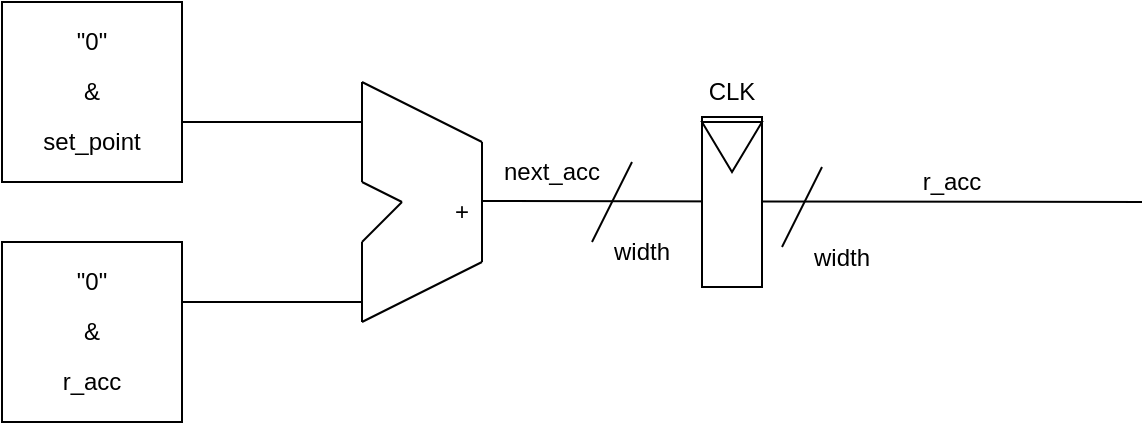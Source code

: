 <mxfile version="24.0.0" type="github">
  <diagram name="Page-1" id="cMfeeuoLziK42vMgpFFL">
    <mxGraphModel dx="1434" dy="795" grid="1" gridSize="10" guides="1" tooltips="1" connect="1" arrows="1" fold="1" page="1" pageScale="1" pageWidth="850" pageHeight="1100" math="0" shadow="0">
      <root>
        <mxCell id="0" />
        <mxCell id="1" parent="0" />
        <mxCell id="QD1RgbuTIPwoP_mnovIm-10" value="" style="group" vertex="1" connectable="0" parent="1">
          <mxGeometry x="120" y="290" width="90" height="90" as="geometry" />
        </mxCell>
        <mxCell id="QD1RgbuTIPwoP_mnovIm-6" value="" style="rounded=0;whiteSpace=wrap;html=1;" vertex="1" parent="QD1RgbuTIPwoP_mnovIm-10">
          <mxGeometry width="90" height="90" as="geometry" />
        </mxCell>
        <mxCell id="QD1RgbuTIPwoP_mnovIm-7" value="&quot;0&quot;" style="text;html=1;align=center;verticalAlign=middle;whiteSpace=wrap;rounded=0;" vertex="1" parent="QD1RgbuTIPwoP_mnovIm-10">
          <mxGeometry x="30" y="10" width="30" height="20" as="geometry" />
        </mxCell>
        <mxCell id="QD1RgbuTIPwoP_mnovIm-8" value="&amp;amp;" style="text;html=1;align=center;verticalAlign=middle;whiteSpace=wrap;rounded=0;" vertex="1" parent="QD1RgbuTIPwoP_mnovIm-10">
          <mxGeometry x="30" y="35" width="30" height="20" as="geometry" />
        </mxCell>
        <mxCell id="QD1RgbuTIPwoP_mnovIm-9" value="r_acc" style="text;html=1;align=center;verticalAlign=middle;whiteSpace=wrap;rounded=0;" vertex="1" parent="QD1RgbuTIPwoP_mnovIm-10">
          <mxGeometry x="30" y="60" width="30" height="20" as="geometry" />
        </mxCell>
        <mxCell id="QD1RgbuTIPwoP_mnovIm-11" value="" style="group" vertex="1" connectable="0" parent="1">
          <mxGeometry x="120" y="170" width="90" height="90" as="geometry" />
        </mxCell>
        <mxCell id="QD1RgbuTIPwoP_mnovIm-1" value="" style="rounded=0;whiteSpace=wrap;html=1;" vertex="1" parent="QD1RgbuTIPwoP_mnovIm-11">
          <mxGeometry width="90" height="90" as="geometry" />
        </mxCell>
        <mxCell id="QD1RgbuTIPwoP_mnovIm-2" value="&quot;0&quot;" style="text;html=1;align=center;verticalAlign=middle;whiteSpace=wrap;rounded=0;" vertex="1" parent="QD1RgbuTIPwoP_mnovIm-11">
          <mxGeometry x="30" y="10" width="30" height="20" as="geometry" />
        </mxCell>
        <mxCell id="QD1RgbuTIPwoP_mnovIm-4" value="&amp;amp;" style="text;html=1;align=center;verticalAlign=middle;whiteSpace=wrap;rounded=0;" vertex="1" parent="QD1RgbuTIPwoP_mnovIm-11">
          <mxGeometry x="30" y="35" width="30" height="20" as="geometry" />
        </mxCell>
        <mxCell id="QD1RgbuTIPwoP_mnovIm-5" value="set_point" style="text;html=1;align=center;verticalAlign=middle;whiteSpace=wrap;rounded=0;" vertex="1" parent="QD1RgbuTIPwoP_mnovIm-11">
          <mxGeometry x="30" y="60" width="30" height="20" as="geometry" />
        </mxCell>
        <mxCell id="QD1RgbuTIPwoP_mnovIm-23" value="" style="group" vertex="1" connectable="0" parent="1">
          <mxGeometry x="300" y="210" width="125" height="120" as="geometry" />
        </mxCell>
        <mxCell id="QD1RgbuTIPwoP_mnovIm-16" value="" style="endArrow=none;html=1;rounded=0;" edge="1" parent="QD1RgbuTIPwoP_mnovIm-23">
          <mxGeometry width="50" height="50" relative="1" as="geometry">
            <mxPoint y="120" as="sourcePoint" />
            <mxPoint x="60" y="90" as="targetPoint" />
          </mxGeometry>
        </mxCell>
        <mxCell id="QD1RgbuTIPwoP_mnovIm-17" value="" style="endArrow=none;html=1;rounded=0;" edge="1" parent="QD1RgbuTIPwoP_mnovIm-23">
          <mxGeometry width="50" height="50" relative="1" as="geometry">
            <mxPoint x="60" y="90" as="sourcePoint" />
            <mxPoint x="60" y="30" as="targetPoint" />
          </mxGeometry>
        </mxCell>
        <mxCell id="QD1RgbuTIPwoP_mnovIm-18" value="" style="endArrow=none;html=1;rounded=0;" edge="1" parent="QD1RgbuTIPwoP_mnovIm-23">
          <mxGeometry width="50" height="50" relative="1" as="geometry">
            <mxPoint as="sourcePoint" />
            <mxPoint x="60" y="30" as="targetPoint" />
          </mxGeometry>
        </mxCell>
        <mxCell id="QD1RgbuTIPwoP_mnovIm-19" value="" style="endArrow=none;html=1;rounded=0;" edge="1" parent="QD1RgbuTIPwoP_mnovIm-23">
          <mxGeometry width="50" height="50" relative="1" as="geometry">
            <mxPoint y="50" as="sourcePoint" />
            <mxPoint as="targetPoint" />
          </mxGeometry>
        </mxCell>
        <mxCell id="QD1RgbuTIPwoP_mnovIm-20" value="" style="endArrow=none;html=1;rounded=0;" edge="1" parent="QD1RgbuTIPwoP_mnovIm-23">
          <mxGeometry width="50" height="50" relative="1" as="geometry">
            <mxPoint y="120" as="sourcePoint" />
            <mxPoint y="80" as="targetPoint" />
          </mxGeometry>
        </mxCell>
        <mxCell id="QD1RgbuTIPwoP_mnovIm-21" value="" style="endArrow=none;html=1;rounded=0;" edge="1" parent="QD1RgbuTIPwoP_mnovIm-23">
          <mxGeometry width="50" height="50" relative="1" as="geometry">
            <mxPoint y="80" as="sourcePoint" />
            <mxPoint x="20" y="60" as="targetPoint" />
          </mxGeometry>
        </mxCell>
        <mxCell id="QD1RgbuTIPwoP_mnovIm-22" value="" style="endArrow=none;html=1;rounded=0;" edge="1" parent="QD1RgbuTIPwoP_mnovIm-23">
          <mxGeometry width="50" height="50" relative="1" as="geometry">
            <mxPoint y="50" as="sourcePoint" />
            <mxPoint x="20" y="60" as="targetPoint" />
          </mxGeometry>
        </mxCell>
        <mxCell id="QD1RgbuTIPwoP_mnovIm-26" value="+" style="text;html=1;align=center;verticalAlign=middle;whiteSpace=wrap;rounded=0;" vertex="1" parent="QD1RgbuTIPwoP_mnovIm-23">
          <mxGeometry x="20" y="50" width="60" height="30" as="geometry" />
        </mxCell>
        <mxCell id="QD1RgbuTIPwoP_mnovIm-28" value="next_acc" style="text;html=1;align=center;verticalAlign=middle;whiteSpace=wrap;rounded=0;" vertex="1" parent="QD1RgbuTIPwoP_mnovIm-23">
          <mxGeometry x="65" y="30" width="60" height="30" as="geometry" />
        </mxCell>
        <mxCell id="QD1RgbuTIPwoP_mnovIm-24" value="" style="endArrow=none;html=1;rounded=0;" edge="1" parent="1">
          <mxGeometry width="50" height="50" relative="1" as="geometry">
            <mxPoint x="210" y="320" as="sourcePoint" />
            <mxPoint x="300" y="320" as="targetPoint" />
          </mxGeometry>
        </mxCell>
        <mxCell id="QD1RgbuTIPwoP_mnovIm-25" value="" style="endArrow=none;html=1;rounded=0;" edge="1" parent="1">
          <mxGeometry width="50" height="50" relative="1" as="geometry">
            <mxPoint x="210" y="230" as="sourcePoint" />
            <mxPoint x="300" y="230" as="targetPoint" />
          </mxGeometry>
        </mxCell>
        <mxCell id="QD1RgbuTIPwoP_mnovIm-27" value="" style="endArrow=none;html=1;rounded=0;" edge="1" parent="1">
          <mxGeometry width="50" height="50" relative="1" as="geometry">
            <mxPoint x="360" y="269.5" as="sourcePoint" />
            <mxPoint x="690" y="270" as="targetPoint" />
          </mxGeometry>
        </mxCell>
        <mxCell id="QD1RgbuTIPwoP_mnovIm-29" value="" style="endArrow=none;html=1;rounded=0;" edge="1" parent="1">
          <mxGeometry width="50" height="50" relative="1" as="geometry">
            <mxPoint x="415" y="290" as="sourcePoint" />
            <mxPoint x="435" y="250" as="targetPoint" />
          </mxGeometry>
        </mxCell>
        <mxCell id="QD1RgbuTIPwoP_mnovIm-30" value="width" style="text;html=1;align=center;verticalAlign=middle;whiteSpace=wrap;rounded=0;" vertex="1" parent="1">
          <mxGeometry x="410" y="280" width="60" height="30" as="geometry" />
        </mxCell>
        <mxCell id="QD1RgbuTIPwoP_mnovIm-31" value="" style="endArrow=none;html=1;rounded=0;" edge="1" parent="1">
          <mxGeometry width="50" height="50" relative="1" as="geometry">
            <mxPoint x="510" y="292.5" as="sourcePoint" />
            <mxPoint x="530" y="252.5" as="targetPoint" />
          </mxGeometry>
        </mxCell>
        <mxCell id="QD1RgbuTIPwoP_mnovIm-32" value="width" style="text;html=1;align=center;verticalAlign=middle;whiteSpace=wrap;rounded=0;" vertex="1" parent="1">
          <mxGeometry x="510" y="282.5" width="60" height="30" as="geometry" />
        </mxCell>
        <mxCell id="QD1RgbuTIPwoP_mnovIm-35" value="" style="group" vertex="1" connectable="0" parent="1">
          <mxGeometry x="470" y="227.5" width="30" height="85" as="geometry" />
        </mxCell>
        <mxCell id="QD1RgbuTIPwoP_mnovIm-33" value="" style="rounded=0;whiteSpace=wrap;html=1;" vertex="1" parent="QD1RgbuTIPwoP_mnovIm-35">
          <mxGeometry width="30" height="85" as="geometry" />
        </mxCell>
        <mxCell id="QD1RgbuTIPwoP_mnovIm-34" value="" style="triangle;whiteSpace=wrap;html=1;rotation=90;" vertex="1" parent="QD1RgbuTIPwoP_mnovIm-35">
          <mxGeometry x="2.5" width="25" height="30" as="geometry" />
        </mxCell>
        <mxCell id="QD1RgbuTIPwoP_mnovIm-43" value="r_acc" style="text;html=1;align=center;verticalAlign=middle;whiteSpace=wrap;rounded=0;" vertex="1" parent="1">
          <mxGeometry x="580" y="250" width="30" height="20" as="geometry" />
        </mxCell>
        <mxCell id="QD1RgbuTIPwoP_mnovIm-44" value="CLK" style="text;html=1;align=center;verticalAlign=middle;whiteSpace=wrap;rounded=0;" vertex="1" parent="1">
          <mxGeometry x="455" y="200" width="60" height="30" as="geometry" />
        </mxCell>
      </root>
    </mxGraphModel>
  </diagram>
</mxfile>
